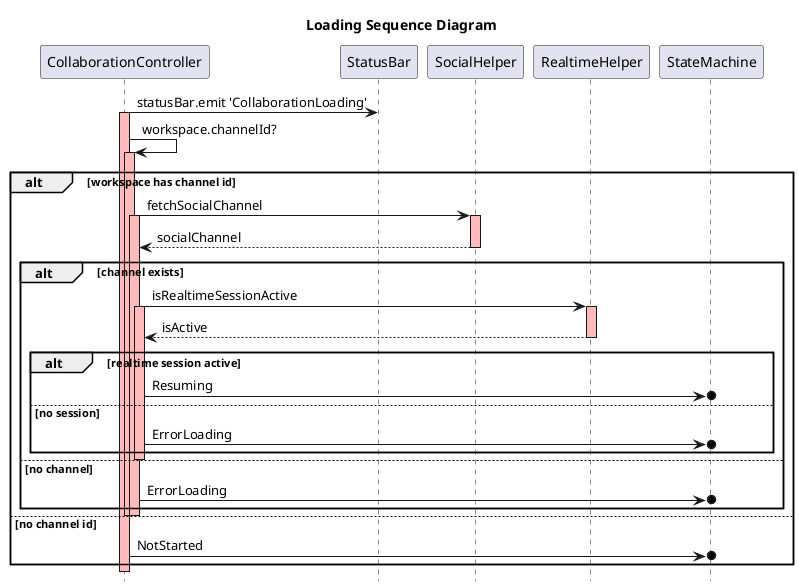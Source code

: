@startuml

title Loading Sequence Diagram
hide footbox

participant CollaborationController as CC
participant StatusBar as SB
participant SocialHelper as SH
participant RealtimeHelper as RH
participant StateMachine as SM


CC -> SB : statusBar.emit 'CollaborationLoading'

activate CC #FFBBBB
CC -> CC : workspace.channelId?

alt workspace has channel id

  activate CC #FFBBBB

  CC -> SH : fetchSocialChannel
  activate SH #FFBBBB
  activate CC #FFBBBB

  SH --> CC : socialChannel
  deactivate SH

  alt channel exists

    CC -> RH : isRealtimeSessionActive
    activate RH #FFBBBB
    activate CC #FFBBBB

    RH --> CC : isActive
    deactivate RH

    alt realtime session active

      CC ->o SM : Resuming

    else no session

      CC ->o SM : ErrorLoading

    end

    deactivate CC

  else no channel

    CC ->o SM : ErrorLoading

  end

  deactivate CC
  deactivate CC


else no channel id

  CC ->o SM : NotStarted


end

deactivate CC


@enduml
